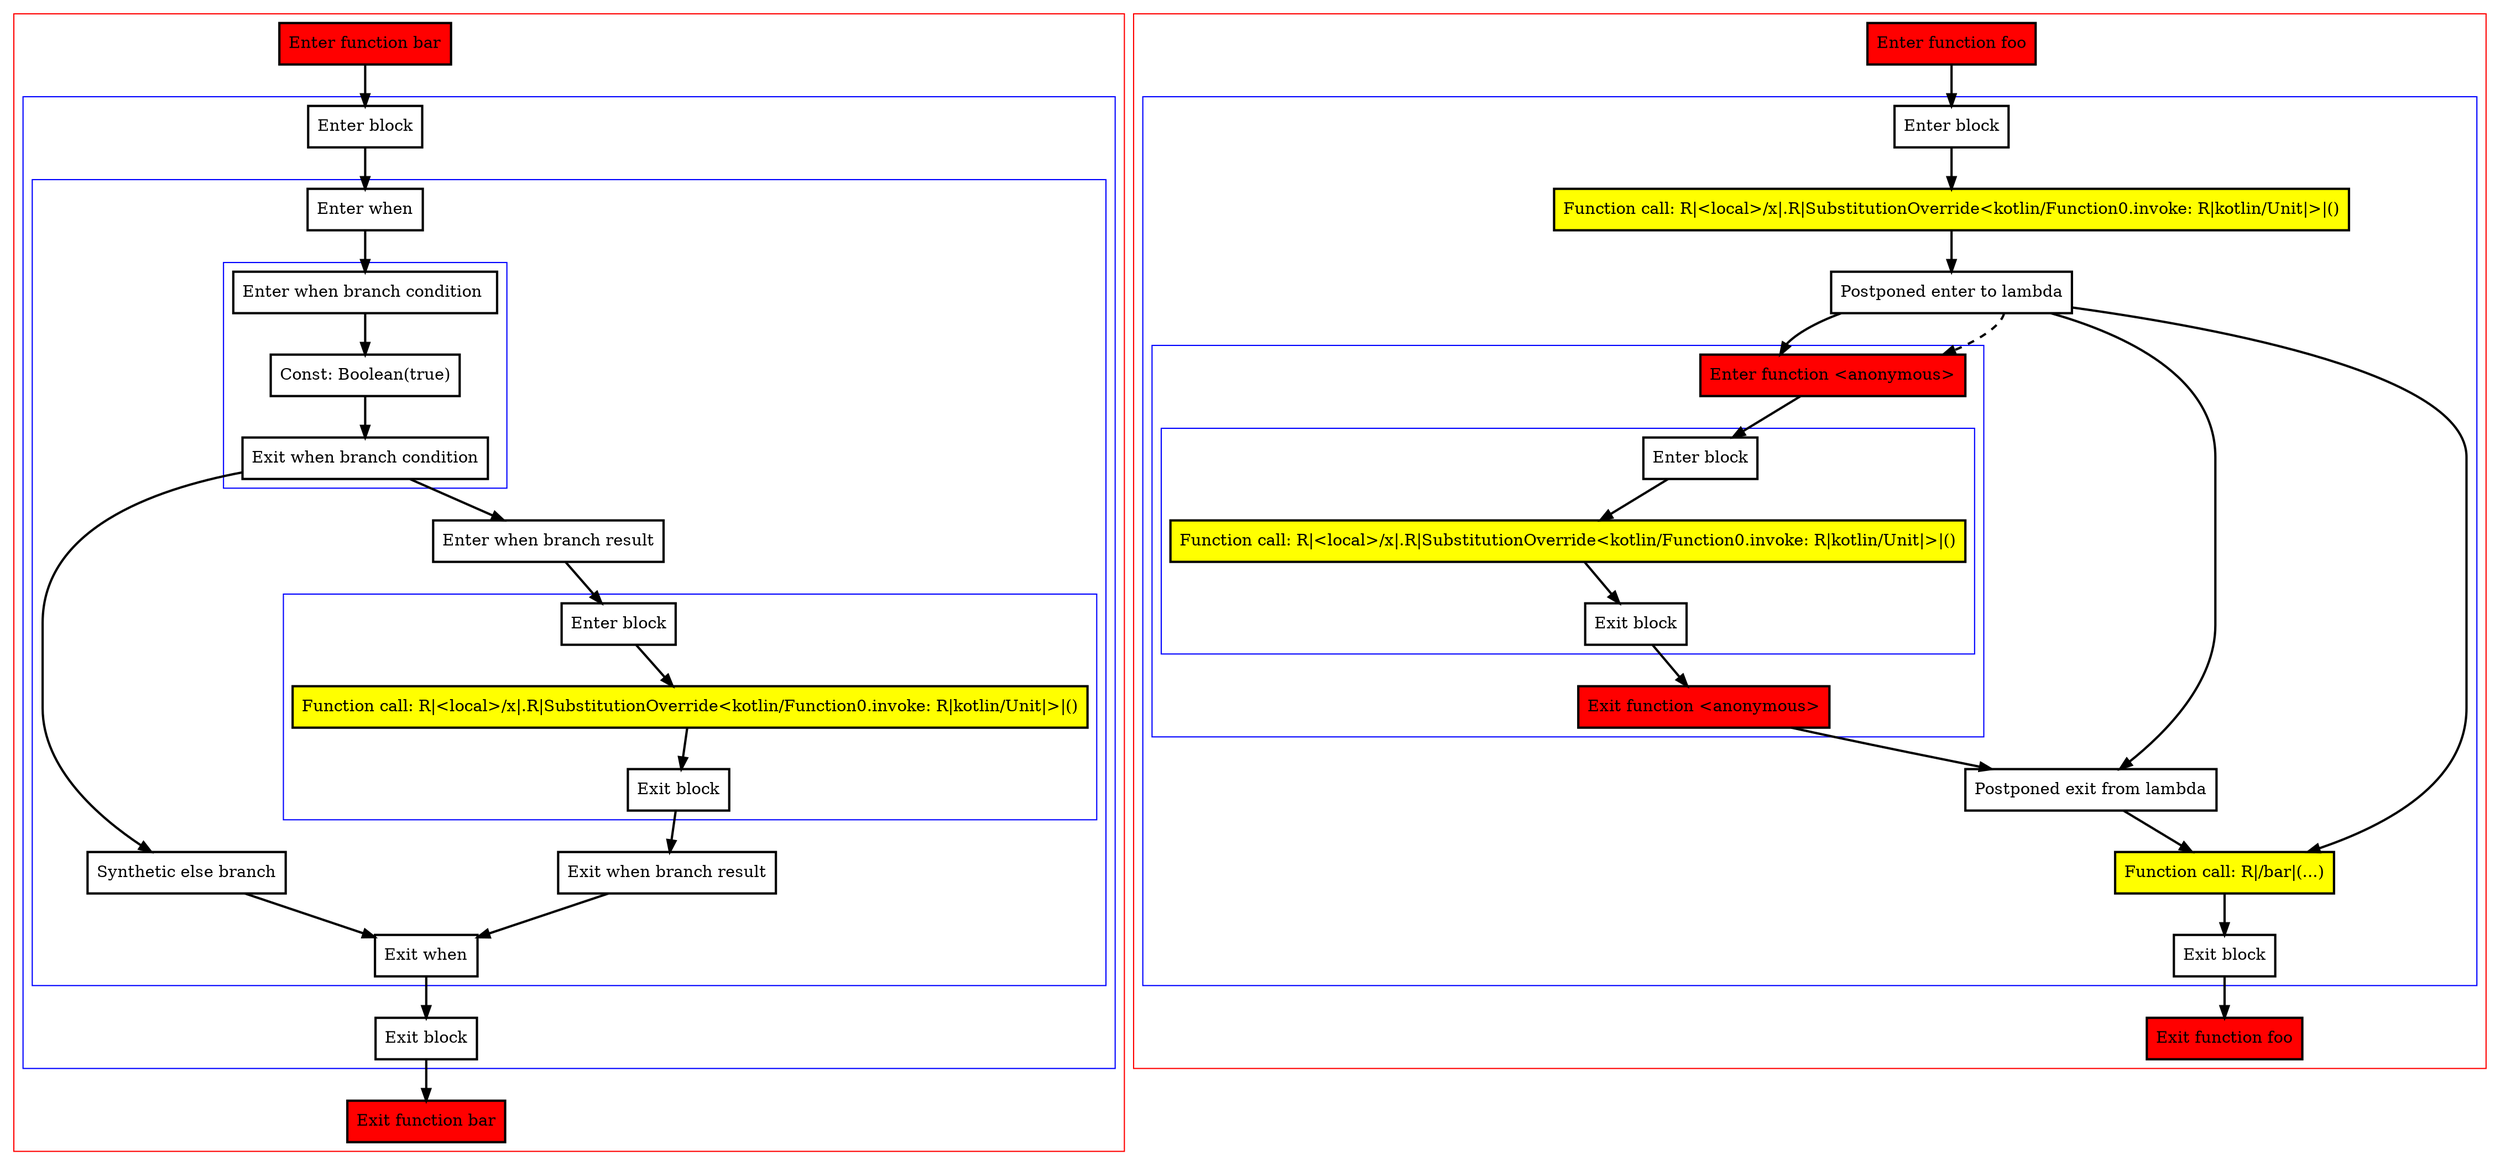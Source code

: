 digraph inPlaceLambda_kt {
    graph [nodesep=3]
    node [shape=box penwidth=2]
    edge [penwidth=2]

    subgraph cluster_0 {
        color=red
        0 [label="Enter function bar" style="filled" fillcolor=red];
        subgraph cluster_1 {
            color=blue
            1 [label="Enter block"];
            subgraph cluster_2 {
                color=blue
                2 [label="Enter when"];
                subgraph cluster_3 {
                    color=blue
                    3 [label="Enter when branch condition "];
                    4 [label="Const: Boolean(true)"];
                    5 [label="Exit when branch condition"];
                }
                6 [label="Synthetic else branch"];
                7 [label="Enter when branch result"];
                subgraph cluster_4 {
                    color=blue
                    8 [label="Enter block"];
                    9 [label="Function call: R|<local>/x|.R|SubstitutionOverride<kotlin/Function0.invoke: R|kotlin/Unit|>|()" style="filled" fillcolor=yellow];
                    10 [label="Exit block"];
                }
                11 [label="Exit when branch result"];
                12 [label="Exit when"];
            }
            13 [label="Exit block"];
        }
        14 [label="Exit function bar" style="filled" fillcolor=red];
    }
    0 -> {1};
    1 -> {2};
    2 -> {3};
    3 -> {4};
    4 -> {5};
    5 -> {6 7};
    6 -> {12};
    7 -> {8};
    8 -> {9};
    9 -> {10};
    10 -> {11};
    11 -> {12};
    12 -> {13};
    13 -> {14};

    subgraph cluster_5 {
        color=red
        15 [label="Enter function foo" style="filled" fillcolor=red];
        subgraph cluster_6 {
            color=blue
            16 [label="Enter block"];
            17 [label="Function call: R|<local>/x|.R|SubstitutionOverride<kotlin/Function0.invoke: R|kotlin/Unit|>|()" style="filled" fillcolor=yellow];
            18 [label="Postponed enter to lambda"];
            subgraph cluster_7 {
                color=blue
                19 [label="Enter function <anonymous>" style="filled" fillcolor=red];
                subgraph cluster_8 {
                    color=blue
                    20 [label="Enter block"];
                    21 [label="Function call: R|<local>/x|.R|SubstitutionOverride<kotlin/Function0.invoke: R|kotlin/Unit|>|()" style="filled" fillcolor=yellow];
                    22 [label="Exit block"];
                }
                23 [label="Exit function <anonymous>" style="filled" fillcolor=red];
            }
            24 [label="Postponed exit from lambda"];
            25 [label="Function call: R|/bar|(...)" style="filled" fillcolor=yellow];
            26 [label="Exit block"];
        }
        27 [label="Exit function foo" style="filled" fillcolor=red];
    }
    15 -> {16};
    16 -> {17};
    17 -> {18};
    18 -> {19 24 25};
    18 -> {19} [style=dashed];
    19 -> {20};
    20 -> {21};
    21 -> {22};
    22 -> {23};
    23 -> {24};
    24 -> {25};
    25 -> {26};
    26 -> {27};

}
